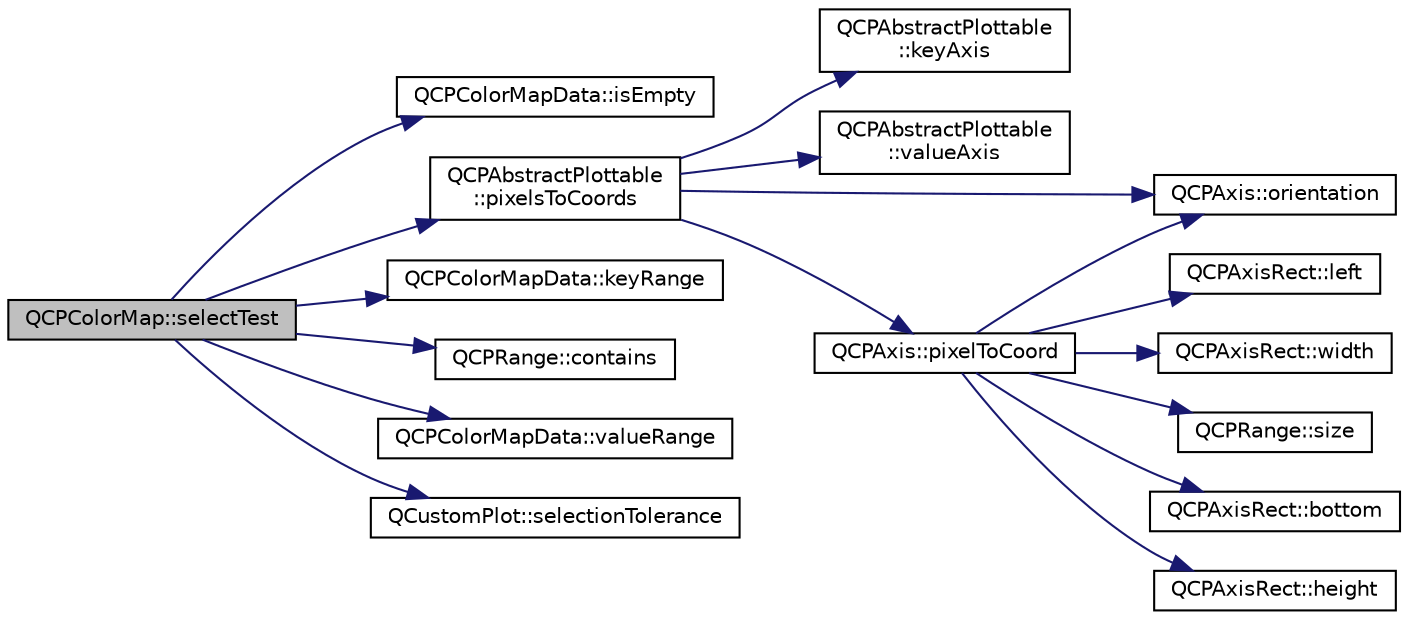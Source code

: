 digraph "QCPColorMap::selectTest"
{
  edge [fontname="Helvetica",fontsize="10",labelfontname="Helvetica",labelfontsize="10"];
  node [fontname="Helvetica",fontsize="10",shape=record];
  rankdir="LR";
  Node92 [label="QCPColorMap::selectTest",height=0.2,width=0.4,color="black", fillcolor="grey75", style="filled", fontcolor="black"];
  Node92 -> Node93 [color="midnightblue",fontsize="10",style="solid",fontname="Helvetica"];
  Node93 [label="QCPColorMapData::isEmpty",height=0.2,width=0.4,color="black", fillcolor="white", style="filled",URL="$class_q_c_p_color_map_data.html#aea88cc75a76ca571acf29b2ba8ac970d"];
  Node92 -> Node94 [color="midnightblue",fontsize="10",style="solid",fontname="Helvetica"];
  Node94 [label="QCPAbstractPlottable\l::pixelsToCoords",height=0.2,width=0.4,color="black", fillcolor="white", style="filled",URL="$class_q_c_p_abstract_plottable.html#a3903c1120ab5c27e7fa46b597ef267bd"];
  Node94 -> Node95 [color="midnightblue",fontsize="10",style="solid",fontname="Helvetica"];
  Node95 [label="QCPAbstractPlottable\l::keyAxis",height=0.2,width=0.4,color="black", fillcolor="white", style="filled",URL="$class_q_c_p_abstract_plottable.html#a2cdd6f0dd5e9a979037f86b4000d9cfe"];
  Node94 -> Node96 [color="midnightblue",fontsize="10",style="solid",fontname="Helvetica"];
  Node96 [label="QCPAbstractPlottable\l::valueAxis",height=0.2,width=0.4,color="black", fillcolor="white", style="filled",URL="$class_q_c_p_abstract_plottable.html#af47809a644a68ffd955fb30b01fb4f2f"];
  Node94 -> Node97 [color="midnightblue",fontsize="10",style="solid",fontname="Helvetica"];
  Node97 [label="QCPAxis::orientation",height=0.2,width=0.4,color="black", fillcolor="white", style="filled",URL="$class_q_c_p_axis.html#ab988ef4538e2655bb77bd138189cd42e"];
  Node94 -> Node98 [color="midnightblue",fontsize="10",style="solid",fontname="Helvetica"];
  Node98 [label="QCPAxis::pixelToCoord",height=0.2,width=0.4,color="black", fillcolor="white", style="filled",URL="$class_q_c_p_axis.html#a536ef8f624cac59b6b6fdcb495723c57"];
  Node98 -> Node97 [color="midnightblue",fontsize="10",style="solid",fontname="Helvetica"];
  Node98 -> Node99 [color="midnightblue",fontsize="10",style="solid",fontname="Helvetica"];
  Node99 [label="QCPAxisRect::left",height=0.2,width=0.4,color="black", fillcolor="white", style="filled",URL="$class_q_c_p_axis_rect.html#afb4a3de02046b20b9310bdb8fca781c3"];
  Node98 -> Node100 [color="midnightblue",fontsize="10",style="solid",fontname="Helvetica"];
  Node100 [label="QCPAxisRect::width",height=0.2,width=0.4,color="black", fillcolor="white", style="filled",URL="$class_q_c_p_axis_rect.html#a204645398a4f9d0b0189385c7c2cfb91"];
  Node98 -> Node101 [color="midnightblue",fontsize="10",style="solid",fontname="Helvetica"];
  Node101 [label="QCPRange::size",height=0.2,width=0.4,color="black", fillcolor="white", style="filled",URL="$class_q_c_p_range.html#a62326e7cc4316b96df6a60813230e63f"];
  Node98 -> Node102 [color="midnightblue",fontsize="10",style="solid",fontname="Helvetica"];
  Node102 [label="QCPAxisRect::bottom",height=0.2,width=0.4,color="black", fillcolor="white", style="filled",URL="$class_q_c_p_axis_rect.html#acefdf1abaa8a8ab681e906cc2be9581e"];
  Node98 -> Node103 [color="midnightblue",fontsize="10",style="solid",fontname="Helvetica"];
  Node103 [label="QCPAxisRect::height",height=0.2,width=0.4,color="black", fillcolor="white", style="filled",URL="$class_q_c_p_axis_rect.html#acc4377809e79d9a089ab790f39429b0d"];
  Node92 -> Node104 [color="midnightblue",fontsize="10",style="solid",fontname="Helvetica"];
  Node104 [label="QCPColorMapData::keyRange",height=0.2,width=0.4,color="black", fillcolor="white", style="filled",URL="$class_q_c_p_color_map_data.html#a1e43abd20a77b922b7cecfc69bf4dad7"];
  Node92 -> Node105 [color="midnightblue",fontsize="10",style="solid",fontname="Helvetica"];
  Node105 [label="QCPRange::contains",height=0.2,width=0.4,color="black", fillcolor="white", style="filled",URL="$class_q_c_p_range.html#ae9842b48b6d38dc5e9607358e3083cc8"];
  Node92 -> Node106 [color="midnightblue",fontsize="10",style="solid",fontname="Helvetica"];
  Node106 [label="QCPColorMapData::valueRange",height=0.2,width=0.4,color="black", fillcolor="white", style="filled",URL="$class_q_c_p_color_map_data.html#a818e4e384aa4e5fad69ac603924394d3"];
  Node92 -> Node107 [color="midnightblue",fontsize="10",style="solid",fontname="Helvetica"];
  Node107 [label="QCustomPlot::selectionTolerance",height=0.2,width=0.4,color="black", fillcolor="white", style="filled",URL="$class_q_custom_plot.html#a5441d11013afeaf4b8f2ea06e8624a25"];
}
